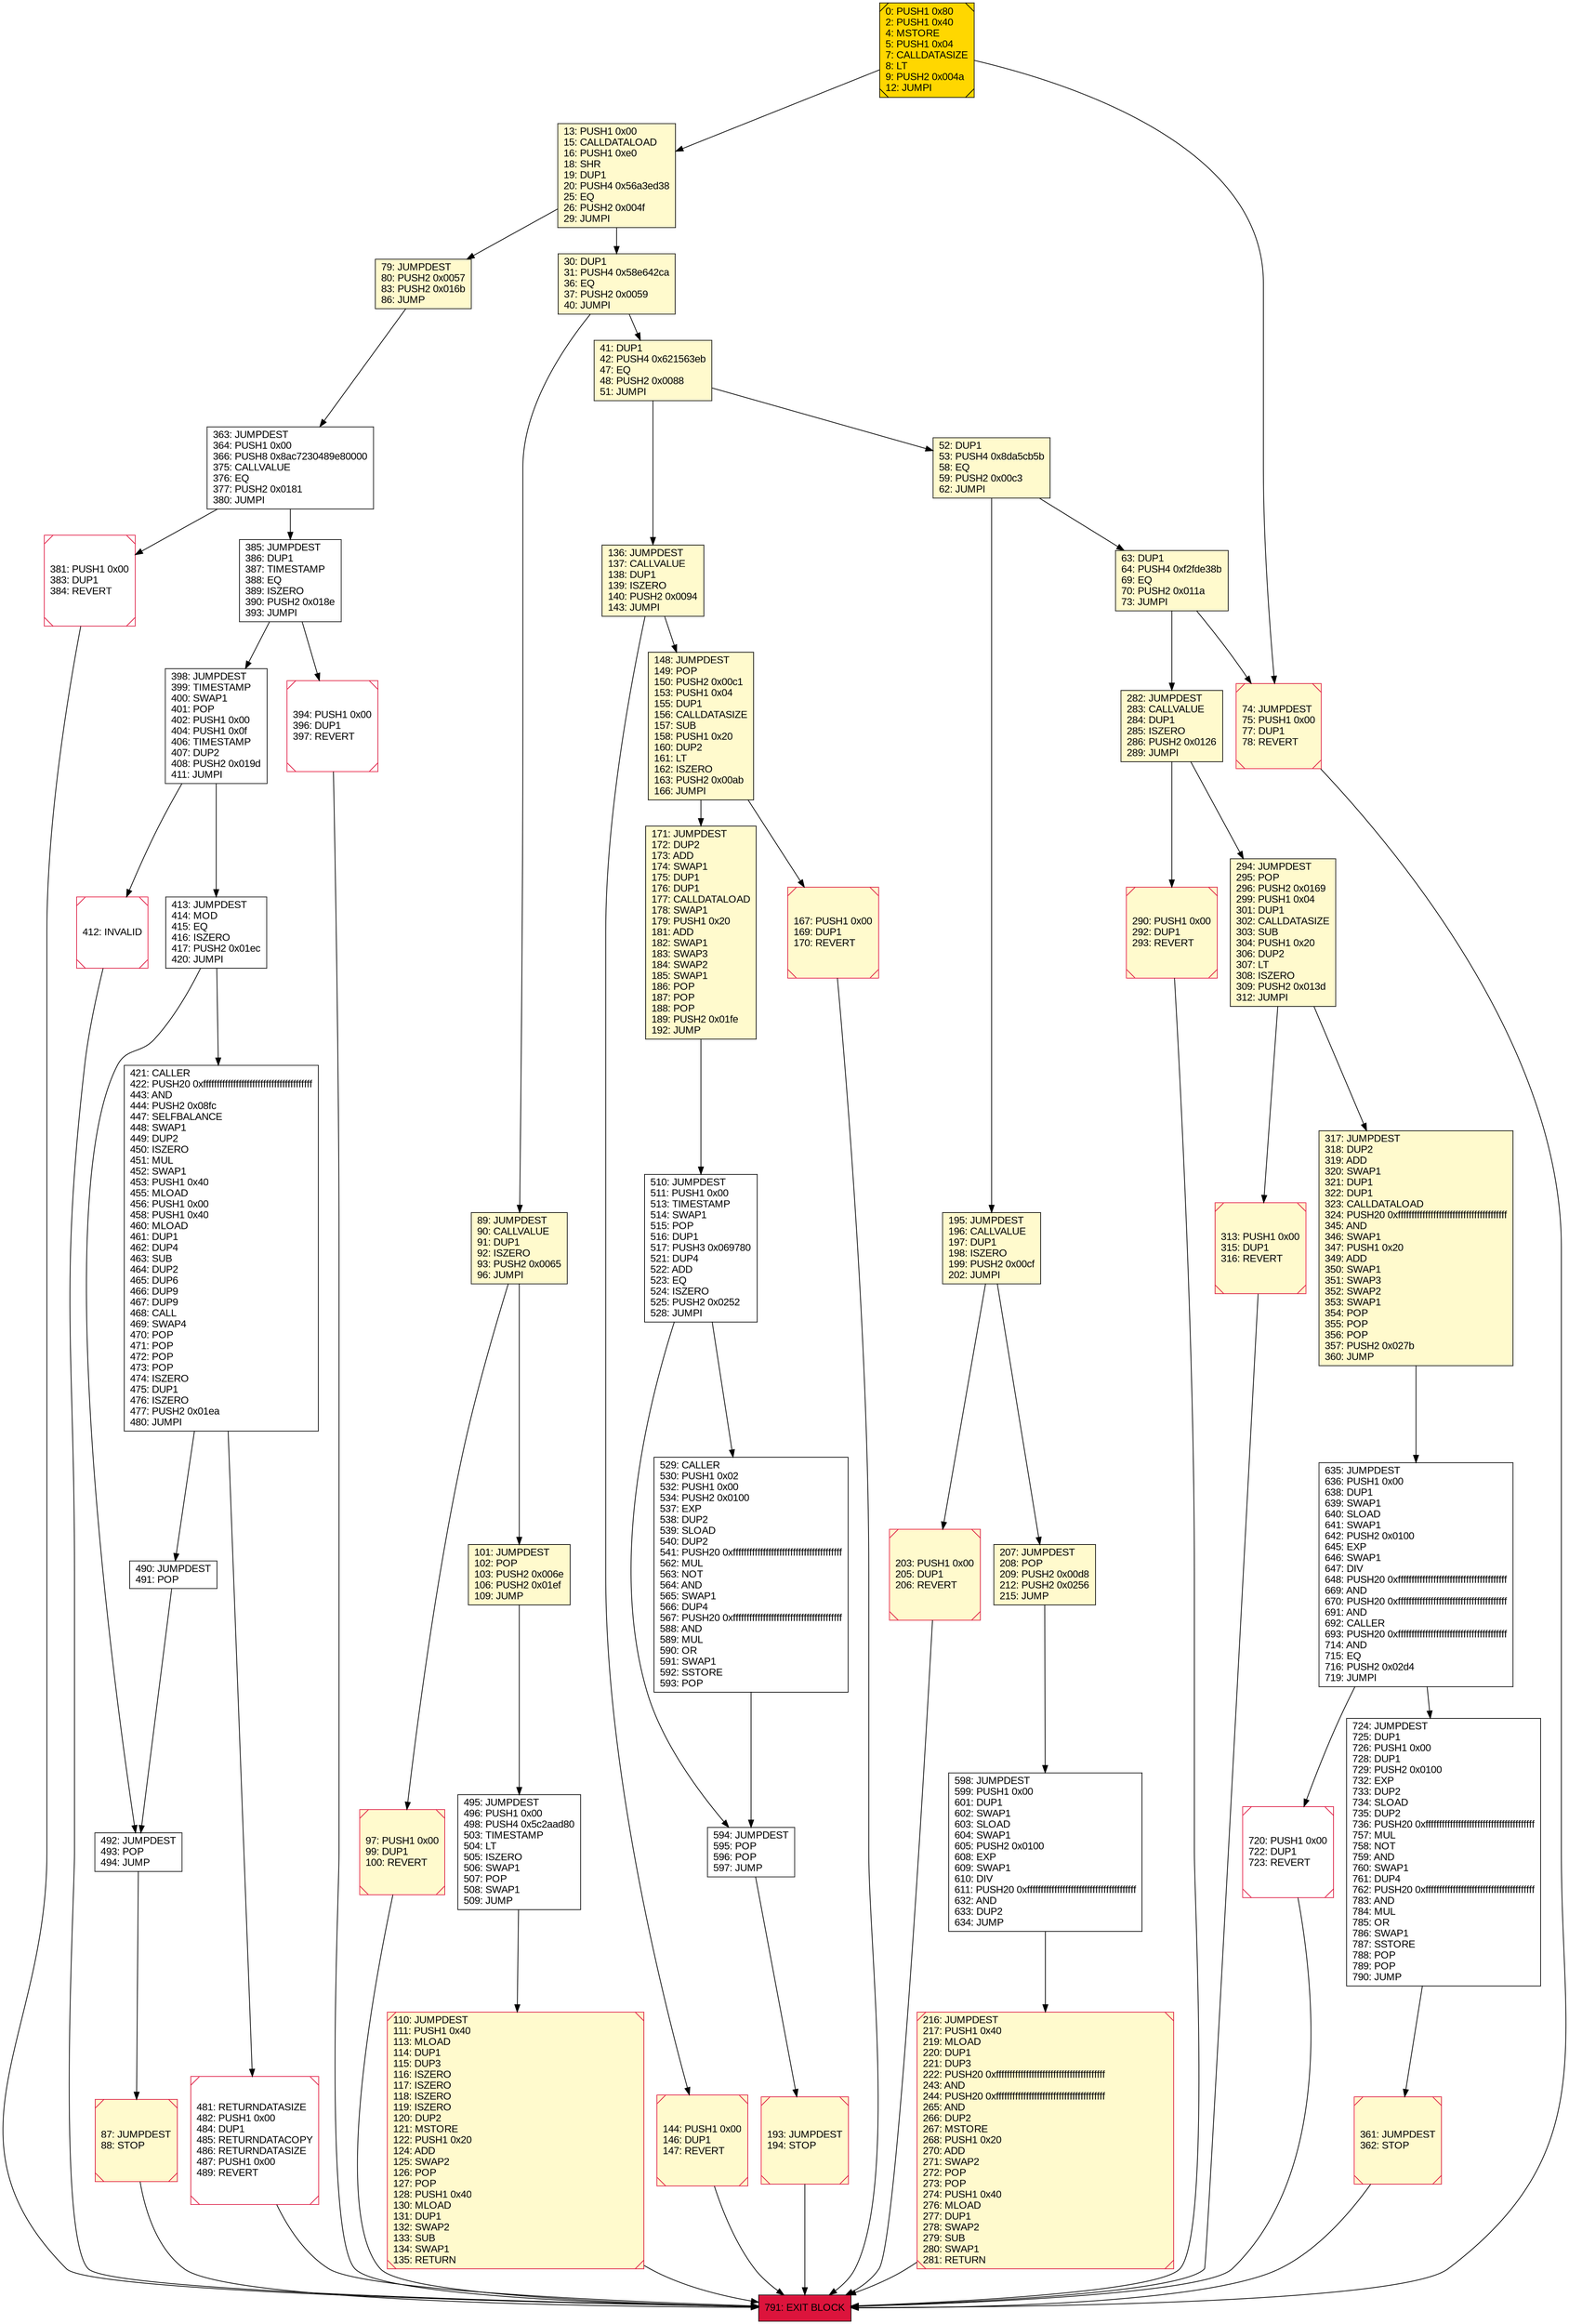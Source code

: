 digraph G {
bgcolor=transparent rankdir=UD;
node [shape=box style=filled color=black fillcolor=white fontname=arial fontcolor=black];
290 [label="290: PUSH1 0x00\l292: DUP1\l293: REVERT\l" fillcolor=lemonchiffon shape=Msquare color=crimson ];
167 [label="167: PUSH1 0x00\l169: DUP1\l170: REVERT\l" fillcolor=lemonchiffon shape=Msquare color=crimson ];
41 [label="41: DUP1\l42: PUSH4 0x621563eb\l47: EQ\l48: PUSH2 0x0088\l51: JUMPI\l" fillcolor=lemonchiffon ];
216 [label="216: JUMPDEST\l217: PUSH1 0x40\l219: MLOAD\l220: DUP1\l221: DUP3\l222: PUSH20 0xffffffffffffffffffffffffffffffffffffffff\l243: AND\l244: PUSH20 0xffffffffffffffffffffffffffffffffffffffff\l265: AND\l266: DUP2\l267: MSTORE\l268: PUSH1 0x20\l270: ADD\l271: SWAP2\l272: POP\l273: POP\l274: PUSH1 0x40\l276: MLOAD\l277: DUP1\l278: SWAP2\l279: SUB\l280: SWAP1\l281: RETURN\l" fillcolor=lemonchiffon shape=Msquare color=crimson ];
148 [label="148: JUMPDEST\l149: POP\l150: PUSH2 0x00c1\l153: PUSH1 0x04\l155: DUP1\l156: CALLDATASIZE\l157: SUB\l158: PUSH1 0x20\l160: DUP2\l161: LT\l162: ISZERO\l163: PUSH2 0x00ab\l166: JUMPI\l" fillcolor=lemonchiffon ];
791 [label="791: EXIT BLOCK\l" fillcolor=crimson ];
313 [label="313: PUSH1 0x00\l315: DUP1\l316: REVERT\l" fillcolor=lemonchiffon shape=Msquare color=crimson ];
594 [label="594: JUMPDEST\l595: POP\l596: POP\l597: JUMP\l" ];
412 [label="412: INVALID\l" shape=Msquare color=crimson ];
136 [label="136: JUMPDEST\l137: CALLVALUE\l138: DUP1\l139: ISZERO\l140: PUSH2 0x0094\l143: JUMPI\l" fillcolor=lemonchiffon ];
171 [label="171: JUMPDEST\l172: DUP2\l173: ADD\l174: SWAP1\l175: DUP1\l176: DUP1\l177: CALLDATALOAD\l178: SWAP1\l179: PUSH1 0x20\l181: ADD\l182: SWAP1\l183: SWAP3\l184: SWAP2\l185: SWAP1\l186: POP\l187: POP\l188: POP\l189: PUSH2 0x01fe\l192: JUMP\l" fillcolor=lemonchiffon ];
394 [label="394: PUSH1 0x00\l396: DUP1\l397: REVERT\l" shape=Msquare color=crimson ];
724 [label="724: JUMPDEST\l725: DUP1\l726: PUSH1 0x00\l728: DUP1\l729: PUSH2 0x0100\l732: EXP\l733: DUP2\l734: SLOAD\l735: DUP2\l736: PUSH20 0xffffffffffffffffffffffffffffffffffffffff\l757: MUL\l758: NOT\l759: AND\l760: SWAP1\l761: DUP4\l762: PUSH20 0xffffffffffffffffffffffffffffffffffffffff\l783: AND\l784: MUL\l785: OR\l786: SWAP1\l787: SSTORE\l788: POP\l789: POP\l790: JUMP\l" ];
144 [label="144: PUSH1 0x00\l146: DUP1\l147: REVERT\l" fillcolor=lemonchiffon shape=Msquare color=crimson ];
385 [label="385: JUMPDEST\l386: DUP1\l387: TIMESTAMP\l388: EQ\l389: ISZERO\l390: PUSH2 0x018e\l393: JUMPI\l" ];
63 [label="63: DUP1\l64: PUSH4 0xf2fde38b\l69: EQ\l70: PUSH2 0x011a\l73: JUMPI\l" fillcolor=lemonchiffon ];
635 [label="635: JUMPDEST\l636: PUSH1 0x00\l638: DUP1\l639: SWAP1\l640: SLOAD\l641: SWAP1\l642: PUSH2 0x0100\l645: EXP\l646: SWAP1\l647: DIV\l648: PUSH20 0xffffffffffffffffffffffffffffffffffffffff\l669: AND\l670: PUSH20 0xffffffffffffffffffffffffffffffffffffffff\l691: AND\l692: CALLER\l693: PUSH20 0xffffffffffffffffffffffffffffffffffffffff\l714: AND\l715: EQ\l716: PUSH2 0x02d4\l719: JUMPI\l" ];
52 [label="52: DUP1\l53: PUSH4 0x8da5cb5b\l58: EQ\l59: PUSH2 0x00c3\l62: JUMPI\l" fillcolor=lemonchiffon ];
317 [label="317: JUMPDEST\l318: DUP2\l319: ADD\l320: SWAP1\l321: DUP1\l322: DUP1\l323: CALLDATALOAD\l324: PUSH20 0xffffffffffffffffffffffffffffffffffffffff\l345: AND\l346: SWAP1\l347: PUSH1 0x20\l349: ADD\l350: SWAP1\l351: SWAP3\l352: SWAP2\l353: SWAP1\l354: POP\l355: POP\l356: POP\l357: PUSH2 0x027b\l360: JUMP\l" fillcolor=lemonchiffon ];
413 [label="413: JUMPDEST\l414: MOD\l415: EQ\l416: ISZERO\l417: PUSH2 0x01ec\l420: JUMPI\l" ];
97 [label="97: PUSH1 0x00\l99: DUP1\l100: REVERT\l" fillcolor=lemonchiffon shape=Msquare color=crimson ];
101 [label="101: JUMPDEST\l102: POP\l103: PUSH2 0x006e\l106: PUSH2 0x01ef\l109: JUMP\l" fillcolor=lemonchiffon ];
87 [label="87: JUMPDEST\l88: STOP\l" fillcolor=lemonchiffon shape=Msquare color=crimson ];
30 [label="30: DUP1\l31: PUSH4 0x58e642ca\l36: EQ\l37: PUSH2 0x0059\l40: JUMPI\l" fillcolor=lemonchiffon ];
195 [label="195: JUMPDEST\l196: CALLVALUE\l197: DUP1\l198: ISZERO\l199: PUSH2 0x00cf\l202: JUMPI\l" fillcolor=lemonchiffon ];
421 [label="421: CALLER\l422: PUSH20 0xffffffffffffffffffffffffffffffffffffffff\l443: AND\l444: PUSH2 0x08fc\l447: SELFBALANCE\l448: SWAP1\l449: DUP2\l450: ISZERO\l451: MUL\l452: SWAP1\l453: PUSH1 0x40\l455: MLOAD\l456: PUSH1 0x00\l458: PUSH1 0x40\l460: MLOAD\l461: DUP1\l462: DUP4\l463: SUB\l464: DUP2\l465: DUP6\l466: DUP9\l467: DUP9\l468: CALL\l469: SWAP4\l470: POP\l471: POP\l472: POP\l473: POP\l474: ISZERO\l475: DUP1\l476: ISZERO\l477: PUSH2 0x01ea\l480: JUMPI\l" ];
294 [label="294: JUMPDEST\l295: POP\l296: PUSH2 0x0169\l299: PUSH1 0x04\l301: DUP1\l302: CALLDATASIZE\l303: SUB\l304: PUSH1 0x20\l306: DUP2\l307: LT\l308: ISZERO\l309: PUSH2 0x013d\l312: JUMPI\l" fillcolor=lemonchiffon ];
492 [label="492: JUMPDEST\l493: POP\l494: JUMP\l" ];
282 [label="282: JUMPDEST\l283: CALLVALUE\l284: DUP1\l285: ISZERO\l286: PUSH2 0x0126\l289: JUMPI\l" fillcolor=lemonchiffon ];
74 [label="74: JUMPDEST\l75: PUSH1 0x00\l77: DUP1\l78: REVERT\l" fillcolor=lemonchiffon shape=Msquare color=crimson ];
79 [label="79: JUMPDEST\l80: PUSH2 0x0057\l83: PUSH2 0x016b\l86: JUMP\l" fillcolor=lemonchiffon ];
110 [label="110: JUMPDEST\l111: PUSH1 0x40\l113: MLOAD\l114: DUP1\l115: DUP3\l116: ISZERO\l117: ISZERO\l118: ISZERO\l119: ISZERO\l120: DUP2\l121: MSTORE\l122: PUSH1 0x20\l124: ADD\l125: SWAP2\l126: POP\l127: POP\l128: PUSH1 0x40\l130: MLOAD\l131: DUP1\l132: SWAP2\l133: SUB\l134: SWAP1\l135: RETURN\l" fillcolor=lemonchiffon shape=Msquare color=crimson ];
89 [label="89: JUMPDEST\l90: CALLVALUE\l91: DUP1\l92: ISZERO\l93: PUSH2 0x0065\l96: JUMPI\l" fillcolor=lemonchiffon ];
193 [label="193: JUMPDEST\l194: STOP\l" fillcolor=lemonchiffon shape=Msquare color=crimson ];
490 [label="490: JUMPDEST\l491: POP\l" ];
381 [label="381: PUSH1 0x00\l383: DUP1\l384: REVERT\l" shape=Msquare color=crimson ];
398 [label="398: JUMPDEST\l399: TIMESTAMP\l400: SWAP1\l401: POP\l402: PUSH1 0x00\l404: PUSH1 0x0f\l406: TIMESTAMP\l407: DUP2\l408: PUSH2 0x019d\l411: JUMPI\l" ];
598 [label="598: JUMPDEST\l599: PUSH1 0x00\l601: DUP1\l602: SWAP1\l603: SLOAD\l604: SWAP1\l605: PUSH2 0x0100\l608: EXP\l609: SWAP1\l610: DIV\l611: PUSH20 0xffffffffffffffffffffffffffffffffffffffff\l632: AND\l633: DUP2\l634: JUMP\l" ];
207 [label="207: JUMPDEST\l208: POP\l209: PUSH2 0x00d8\l212: PUSH2 0x0256\l215: JUMP\l" fillcolor=lemonchiffon ];
529 [label="529: CALLER\l530: PUSH1 0x02\l532: PUSH1 0x00\l534: PUSH2 0x0100\l537: EXP\l538: DUP2\l539: SLOAD\l540: DUP2\l541: PUSH20 0xffffffffffffffffffffffffffffffffffffffff\l562: MUL\l563: NOT\l564: AND\l565: SWAP1\l566: DUP4\l567: PUSH20 0xffffffffffffffffffffffffffffffffffffffff\l588: AND\l589: MUL\l590: OR\l591: SWAP1\l592: SSTORE\l593: POP\l" ];
363 [label="363: JUMPDEST\l364: PUSH1 0x00\l366: PUSH8 0x8ac7230489e80000\l375: CALLVALUE\l376: EQ\l377: PUSH2 0x0181\l380: JUMPI\l" ];
203 [label="203: PUSH1 0x00\l205: DUP1\l206: REVERT\l" fillcolor=lemonchiffon shape=Msquare color=crimson ];
720 [label="720: PUSH1 0x00\l722: DUP1\l723: REVERT\l" shape=Msquare color=crimson ];
510 [label="510: JUMPDEST\l511: PUSH1 0x00\l513: TIMESTAMP\l514: SWAP1\l515: POP\l516: DUP1\l517: PUSH3 0x069780\l521: DUP4\l522: ADD\l523: EQ\l524: ISZERO\l525: PUSH2 0x0252\l528: JUMPI\l" ];
0 [label="0: PUSH1 0x80\l2: PUSH1 0x40\l4: MSTORE\l5: PUSH1 0x04\l7: CALLDATASIZE\l8: LT\l9: PUSH2 0x004a\l12: JUMPI\l" fillcolor=lemonchiffon shape=Msquare fillcolor=gold ];
495 [label="495: JUMPDEST\l496: PUSH1 0x00\l498: PUSH4 0x5c2aad80\l503: TIMESTAMP\l504: LT\l505: ISZERO\l506: SWAP1\l507: POP\l508: SWAP1\l509: JUMP\l" ];
481 [label="481: RETURNDATASIZE\l482: PUSH1 0x00\l484: DUP1\l485: RETURNDATACOPY\l486: RETURNDATASIZE\l487: PUSH1 0x00\l489: REVERT\l" shape=Msquare color=crimson ];
13 [label="13: PUSH1 0x00\l15: CALLDATALOAD\l16: PUSH1 0xe0\l18: SHR\l19: DUP1\l20: PUSH4 0x56a3ed38\l25: EQ\l26: PUSH2 0x004f\l29: JUMPI\l" fillcolor=lemonchiffon ];
361 [label="361: JUMPDEST\l362: STOP\l" fillcolor=lemonchiffon shape=Msquare color=crimson ];
207 -> 598;
282 -> 294;
317 -> 635;
52 -> 63;
492 -> 87;
148 -> 167;
0 -> 13;
313 -> 791;
490 -> 492;
89 -> 101;
167 -> 791;
421 -> 490;
89 -> 97;
290 -> 791;
510 -> 529;
635 -> 724;
136 -> 144;
30 -> 89;
216 -> 791;
385 -> 394;
41 -> 136;
195 -> 203;
148 -> 171;
144 -> 791;
136 -> 148;
13 -> 79;
495 -> 110;
195 -> 207;
421 -> 481;
13 -> 30;
412 -> 791;
79 -> 363;
0 -> 74;
41 -> 52;
101 -> 495;
363 -> 381;
394 -> 791;
193 -> 791;
110 -> 791;
635 -> 720;
381 -> 791;
594 -> 193;
282 -> 290;
30 -> 41;
724 -> 361;
294 -> 313;
363 -> 385;
87 -> 791;
97 -> 791;
74 -> 791;
171 -> 510;
398 -> 413;
720 -> 791;
385 -> 398;
361 -> 791;
510 -> 594;
598 -> 216;
481 -> 791;
294 -> 317;
413 -> 492;
413 -> 421;
52 -> 195;
63 -> 282;
63 -> 74;
203 -> 791;
398 -> 412;
529 -> 594;
}